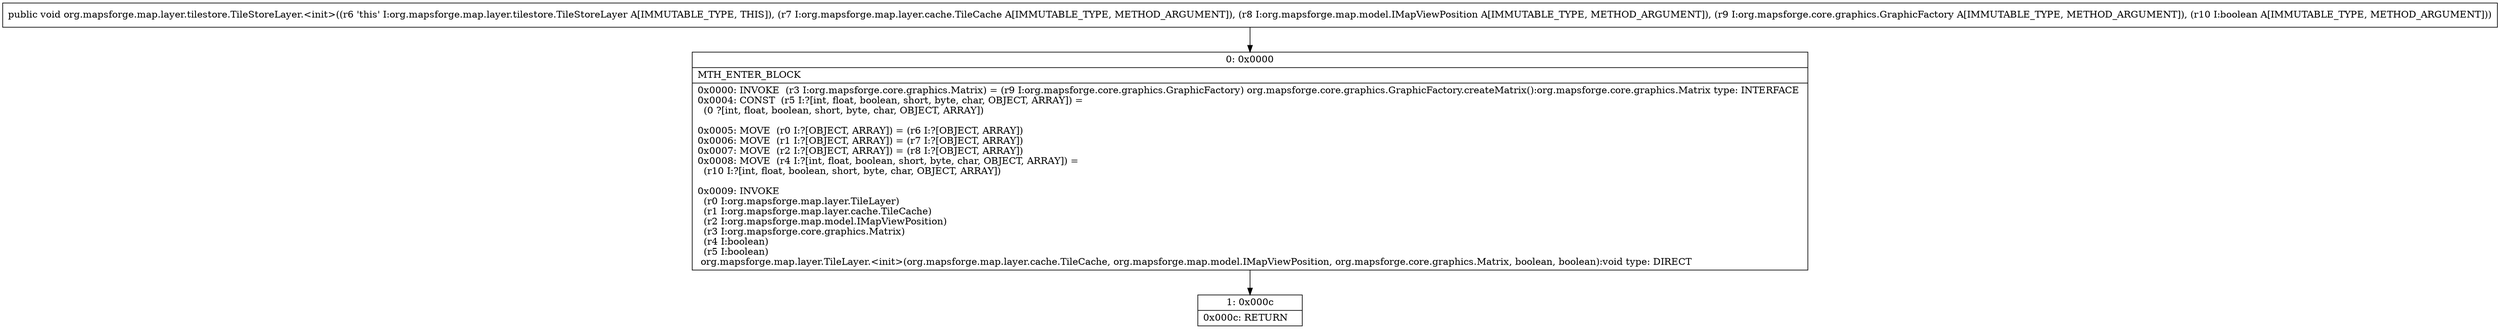 digraph "CFG fororg.mapsforge.map.layer.tilestore.TileStoreLayer.\<init\>(Lorg\/mapsforge\/map\/layer\/cache\/TileCache;Lorg\/mapsforge\/map\/model\/IMapViewPosition;Lorg\/mapsforge\/core\/graphics\/GraphicFactory;Z)V" {
Node_0 [shape=record,label="{0\:\ 0x0000|MTH_ENTER_BLOCK\l|0x0000: INVOKE  (r3 I:org.mapsforge.core.graphics.Matrix) = (r9 I:org.mapsforge.core.graphics.GraphicFactory) org.mapsforge.core.graphics.GraphicFactory.createMatrix():org.mapsforge.core.graphics.Matrix type: INTERFACE \l0x0004: CONST  (r5 I:?[int, float, boolean, short, byte, char, OBJECT, ARRAY]) = \l  (0 ?[int, float, boolean, short, byte, char, OBJECT, ARRAY])\l \l0x0005: MOVE  (r0 I:?[OBJECT, ARRAY]) = (r6 I:?[OBJECT, ARRAY]) \l0x0006: MOVE  (r1 I:?[OBJECT, ARRAY]) = (r7 I:?[OBJECT, ARRAY]) \l0x0007: MOVE  (r2 I:?[OBJECT, ARRAY]) = (r8 I:?[OBJECT, ARRAY]) \l0x0008: MOVE  (r4 I:?[int, float, boolean, short, byte, char, OBJECT, ARRAY]) = \l  (r10 I:?[int, float, boolean, short, byte, char, OBJECT, ARRAY])\l \l0x0009: INVOKE  \l  (r0 I:org.mapsforge.map.layer.TileLayer)\l  (r1 I:org.mapsforge.map.layer.cache.TileCache)\l  (r2 I:org.mapsforge.map.model.IMapViewPosition)\l  (r3 I:org.mapsforge.core.graphics.Matrix)\l  (r4 I:boolean)\l  (r5 I:boolean)\l org.mapsforge.map.layer.TileLayer.\<init\>(org.mapsforge.map.layer.cache.TileCache, org.mapsforge.map.model.IMapViewPosition, org.mapsforge.core.graphics.Matrix, boolean, boolean):void type: DIRECT \l}"];
Node_1 [shape=record,label="{1\:\ 0x000c|0x000c: RETURN   \l}"];
MethodNode[shape=record,label="{public void org.mapsforge.map.layer.tilestore.TileStoreLayer.\<init\>((r6 'this' I:org.mapsforge.map.layer.tilestore.TileStoreLayer A[IMMUTABLE_TYPE, THIS]), (r7 I:org.mapsforge.map.layer.cache.TileCache A[IMMUTABLE_TYPE, METHOD_ARGUMENT]), (r8 I:org.mapsforge.map.model.IMapViewPosition A[IMMUTABLE_TYPE, METHOD_ARGUMENT]), (r9 I:org.mapsforge.core.graphics.GraphicFactory A[IMMUTABLE_TYPE, METHOD_ARGUMENT]), (r10 I:boolean A[IMMUTABLE_TYPE, METHOD_ARGUMENT])) }"];
MethodNode -> Node_0;
Node_0 -> Node_1;
}

